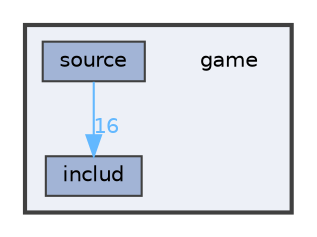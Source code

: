 digraph "game"
{
 // LATEX_PDF_SIZE
  bgcolor="transparent";
  edge [fontname=Helvetica,fontsize=10,labelfontname=Helvetica,labelfontsize=10];
  node [fontname=Helvetica,fontsize=10,shape=box,height=0.2,width=0.4];
  compound=true
  subgraph clusterdir_37c6514aeece95293041e34c0f2e0784 {
    graph [ bgcolor="#edf0f7", pencolor="grey25", label="", fontname=Helvetica,fontsize=10 style="filled,bold", URL="dir_37c6514aeece95293041e34c0f2e0784.html",tooltip=""]
    dir_37c6514aeece95293041e34c0f2e0784 [shape=plaintext, label="game"];
  dir_65fd23451c8f71716644f168241aca7d [label="includ", fillcolor="#a2b4d6", color="grey25", style="filled", URL="dir_65fd23451c8f71716644f168241aca7d.html",tooltip=""];
  dir_8c261c8aced8bb6fb1c80541556eb04e [label="source", fillcolor="#a2b4d6", color="grey25", style="filled", URL="dir_8c261c8aced8bb6fb1c80541556eb04e.html",tooltip=""];
  }
  dir_8c261c8aced8bb6fb1c80541556eb04e->dir_65fd23451c8f71716644f168241aca7d [headlabel="16", labeldistance=1.5 headhref="dir_000002_000001.html" href="dir_000002_000001.html" color="steelblue1" fontcolor="steelblue1"];
}
